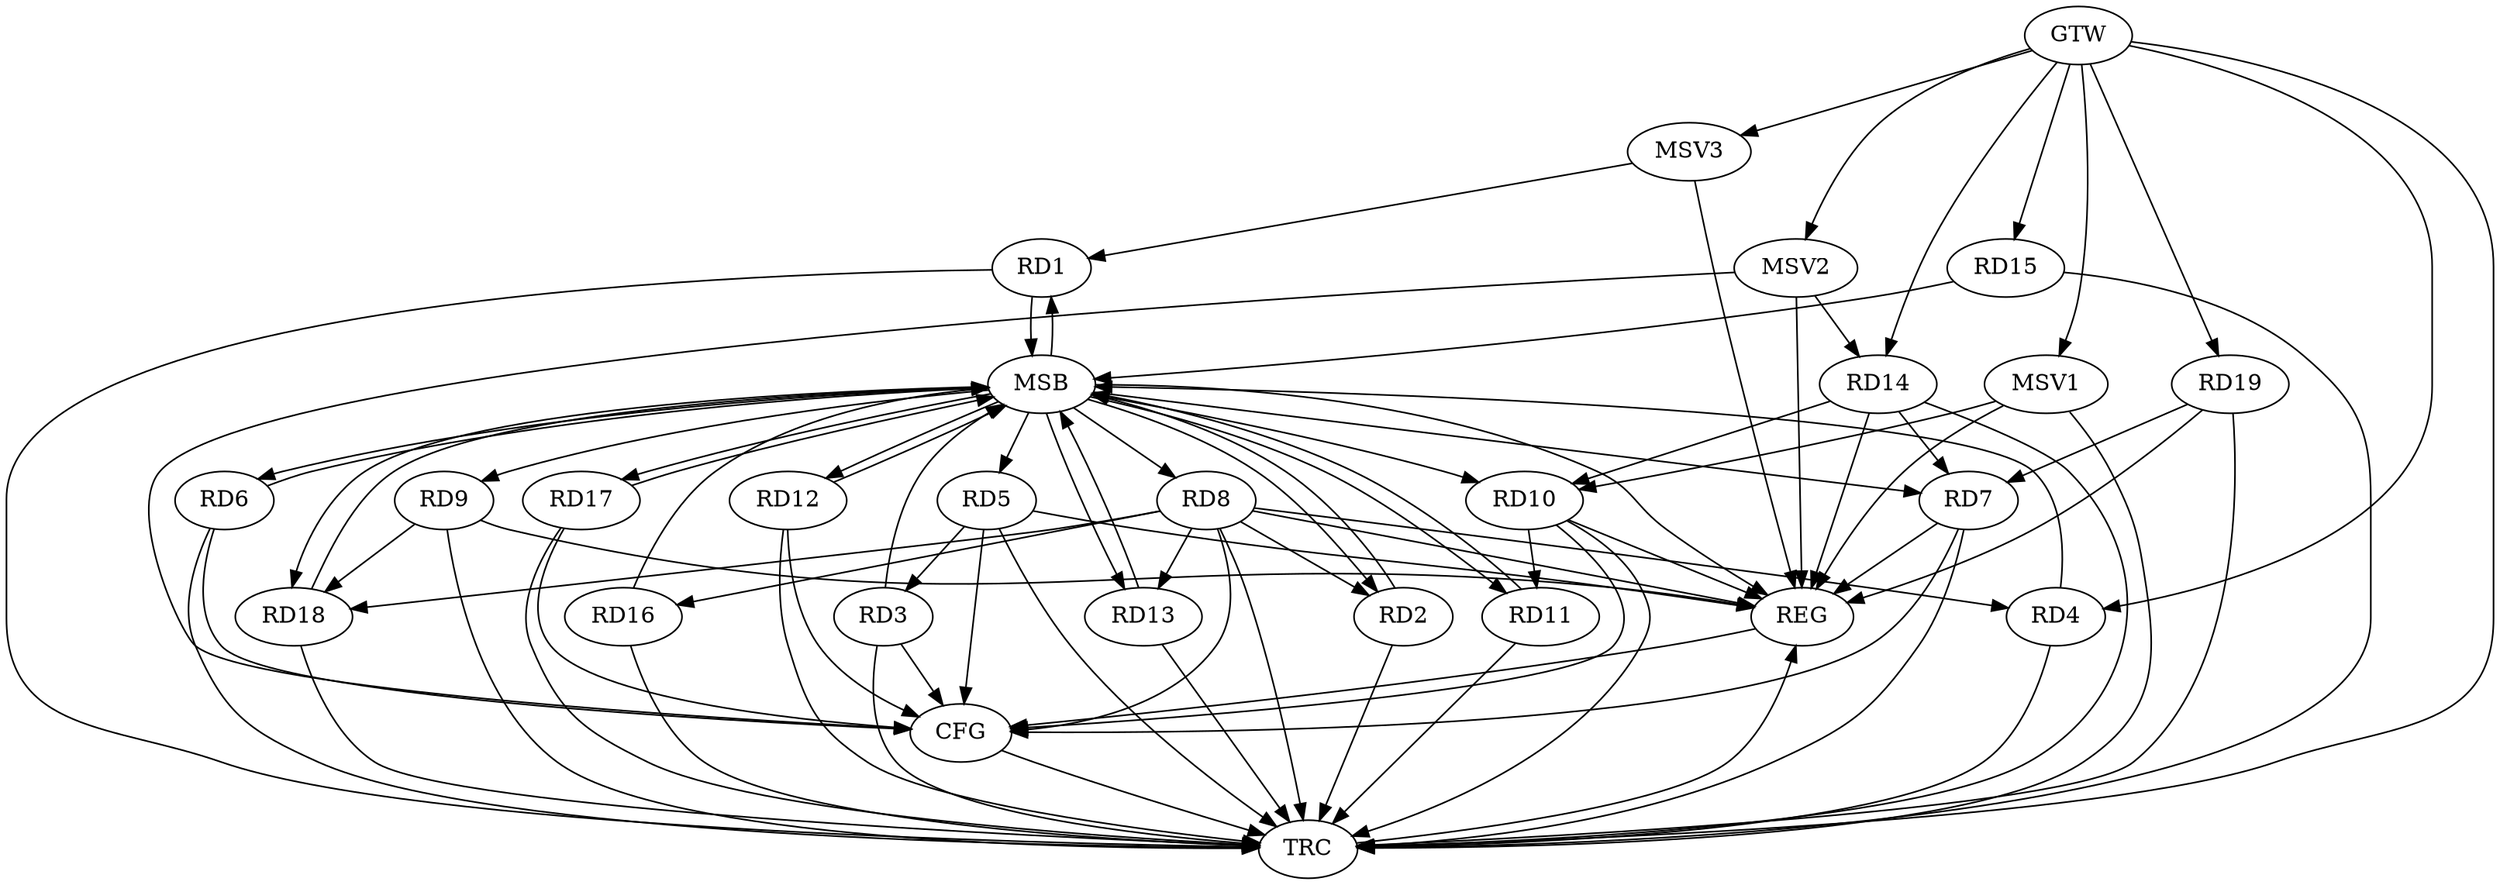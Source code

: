 strict digraph G {
  RD1 [ label="RD1" ];
  RD2 [ label="RD2" ];
  RD3 [ label="RD3" ];
  RD4 [ label="RD4" ];
  RD5 [ label="RD5" ];
  RD6 [ label="RD6" ];
  RD7 [ label="RD7" ];
  RD8 [ label="RD8" ];
  RD9 [ label="RD9" ];
  RD10 [ label="RD10" ];
  RD11 [ label="RD11" ];
  RD12 [ label="RD12" ];
  RD13 [ label="RD13" ];
  RD14 [ label="RD14" ];
  RD15 [ label="RD15" ];
  RD16 [ label="RD16" ];
  RD17 [ label="RD17" ];
  RD18 [ label="RD18" ];
  RD19 [ label="RD19" ];
  GTW [ label="GTW" ];
  REG [ label="REG" ];
  MSB [ label="MSB" ];
  CFG [ label="CFG" ];
  TRC [ label="TRC" ];
  MSV1 [ label="MSV1" ];
  MSV2 [ label="MSV2" ];
  MSV3 [ label="MSV3" ];
  RD5 -> RD3;
  RD14 -> RD7;
  RD19 -> RD7;
  RD8 -> RD16;
  RD8 -> RD18;
  RD9 -> RD18;
  RD10 -> RD11;
  RD14 -> RD10;
  GTW -> RD4;
  GTW -> RD14;
  GTW -> RD15;
  GTW -> RD19;
  RD5 -> REG;
  RD7 -> REG;
  RD8 -> REG;
  RD9 -> REG;
  RD10 -> REG;
  RD14 -> REG;
  RD19 -> REG;
  RD1 -> MSB;
  MSB -> REG;
  RD2 -> MSB;
  RD3 -> MSB;
  RD4 -> MSB;
  MSB -> RD1;
  MSB -> RD2;
  MSB -> RD8;
  MSB -> RD13;
  RD6 -> MSB;
  MSB -> RD11;
  RD11 -> MSB;
  MSB -> RD5;
  MSB -> RD9;
  RD12 -> MSB;
  MSB -> RD18;
  RD13 -> MSB;
  MSB -> RD12;
  RD15 -> MSB;
  MSB -> RD6;
  MSB -> RD7;
  MSB -> RD10;
  RD16 -> MSB;
  MSB -> RD17;
  RD17 -> MSB;
  RD18 -> MSB;
  RD3 -> CFG;
  RD7 -> CFG;
  RD17 -> CFG;
  RD8 -> CFG;
  RD10 -> CFG;
  RD5 -> CFG;
  RD6 -> CFG;
  RD12 -> CFG;
  REG -> CFG;
  RD1 -> TRC;
  RD2 -> TRC;
  RD3 -> TRC;
  RD4 -> TRC;
  RD5 -> TRC;
  RD6 -> TRC;
  RD7 -> TRC;
  RD8 -> TRC;
  RD9 -> TRC;
  RD10 -> TRC;
  RD11 -> TRC;
  RD12 -> TRC;
  RD13 -> TRC;
  RD14 -> TRC;
  RD15 -> TRC;
  RD16 -> TRC;
  RD17 -> TRC;
  RD18 -> TRC;
  RD19 -> TRC;
  GTW -> TRC;
  CFG -> TRC;
  TRC -> REG;
  RD8 -> RD4;
  RD8 -> RD2;
  RD8 -> RD13;
  MSV1 -> RD10;
  GTW -> MSV1;
  MSV1 -> REG;
  MSV1 -> TRC;
  MSV2 -> RD14;
  GTW -> MSV2;
  MSV2 -> REG;
  MSV2 -> CFG;
  MSV3 -> RD1;
  GTW -> MSV3;
  MSV3 -> REG;
}
